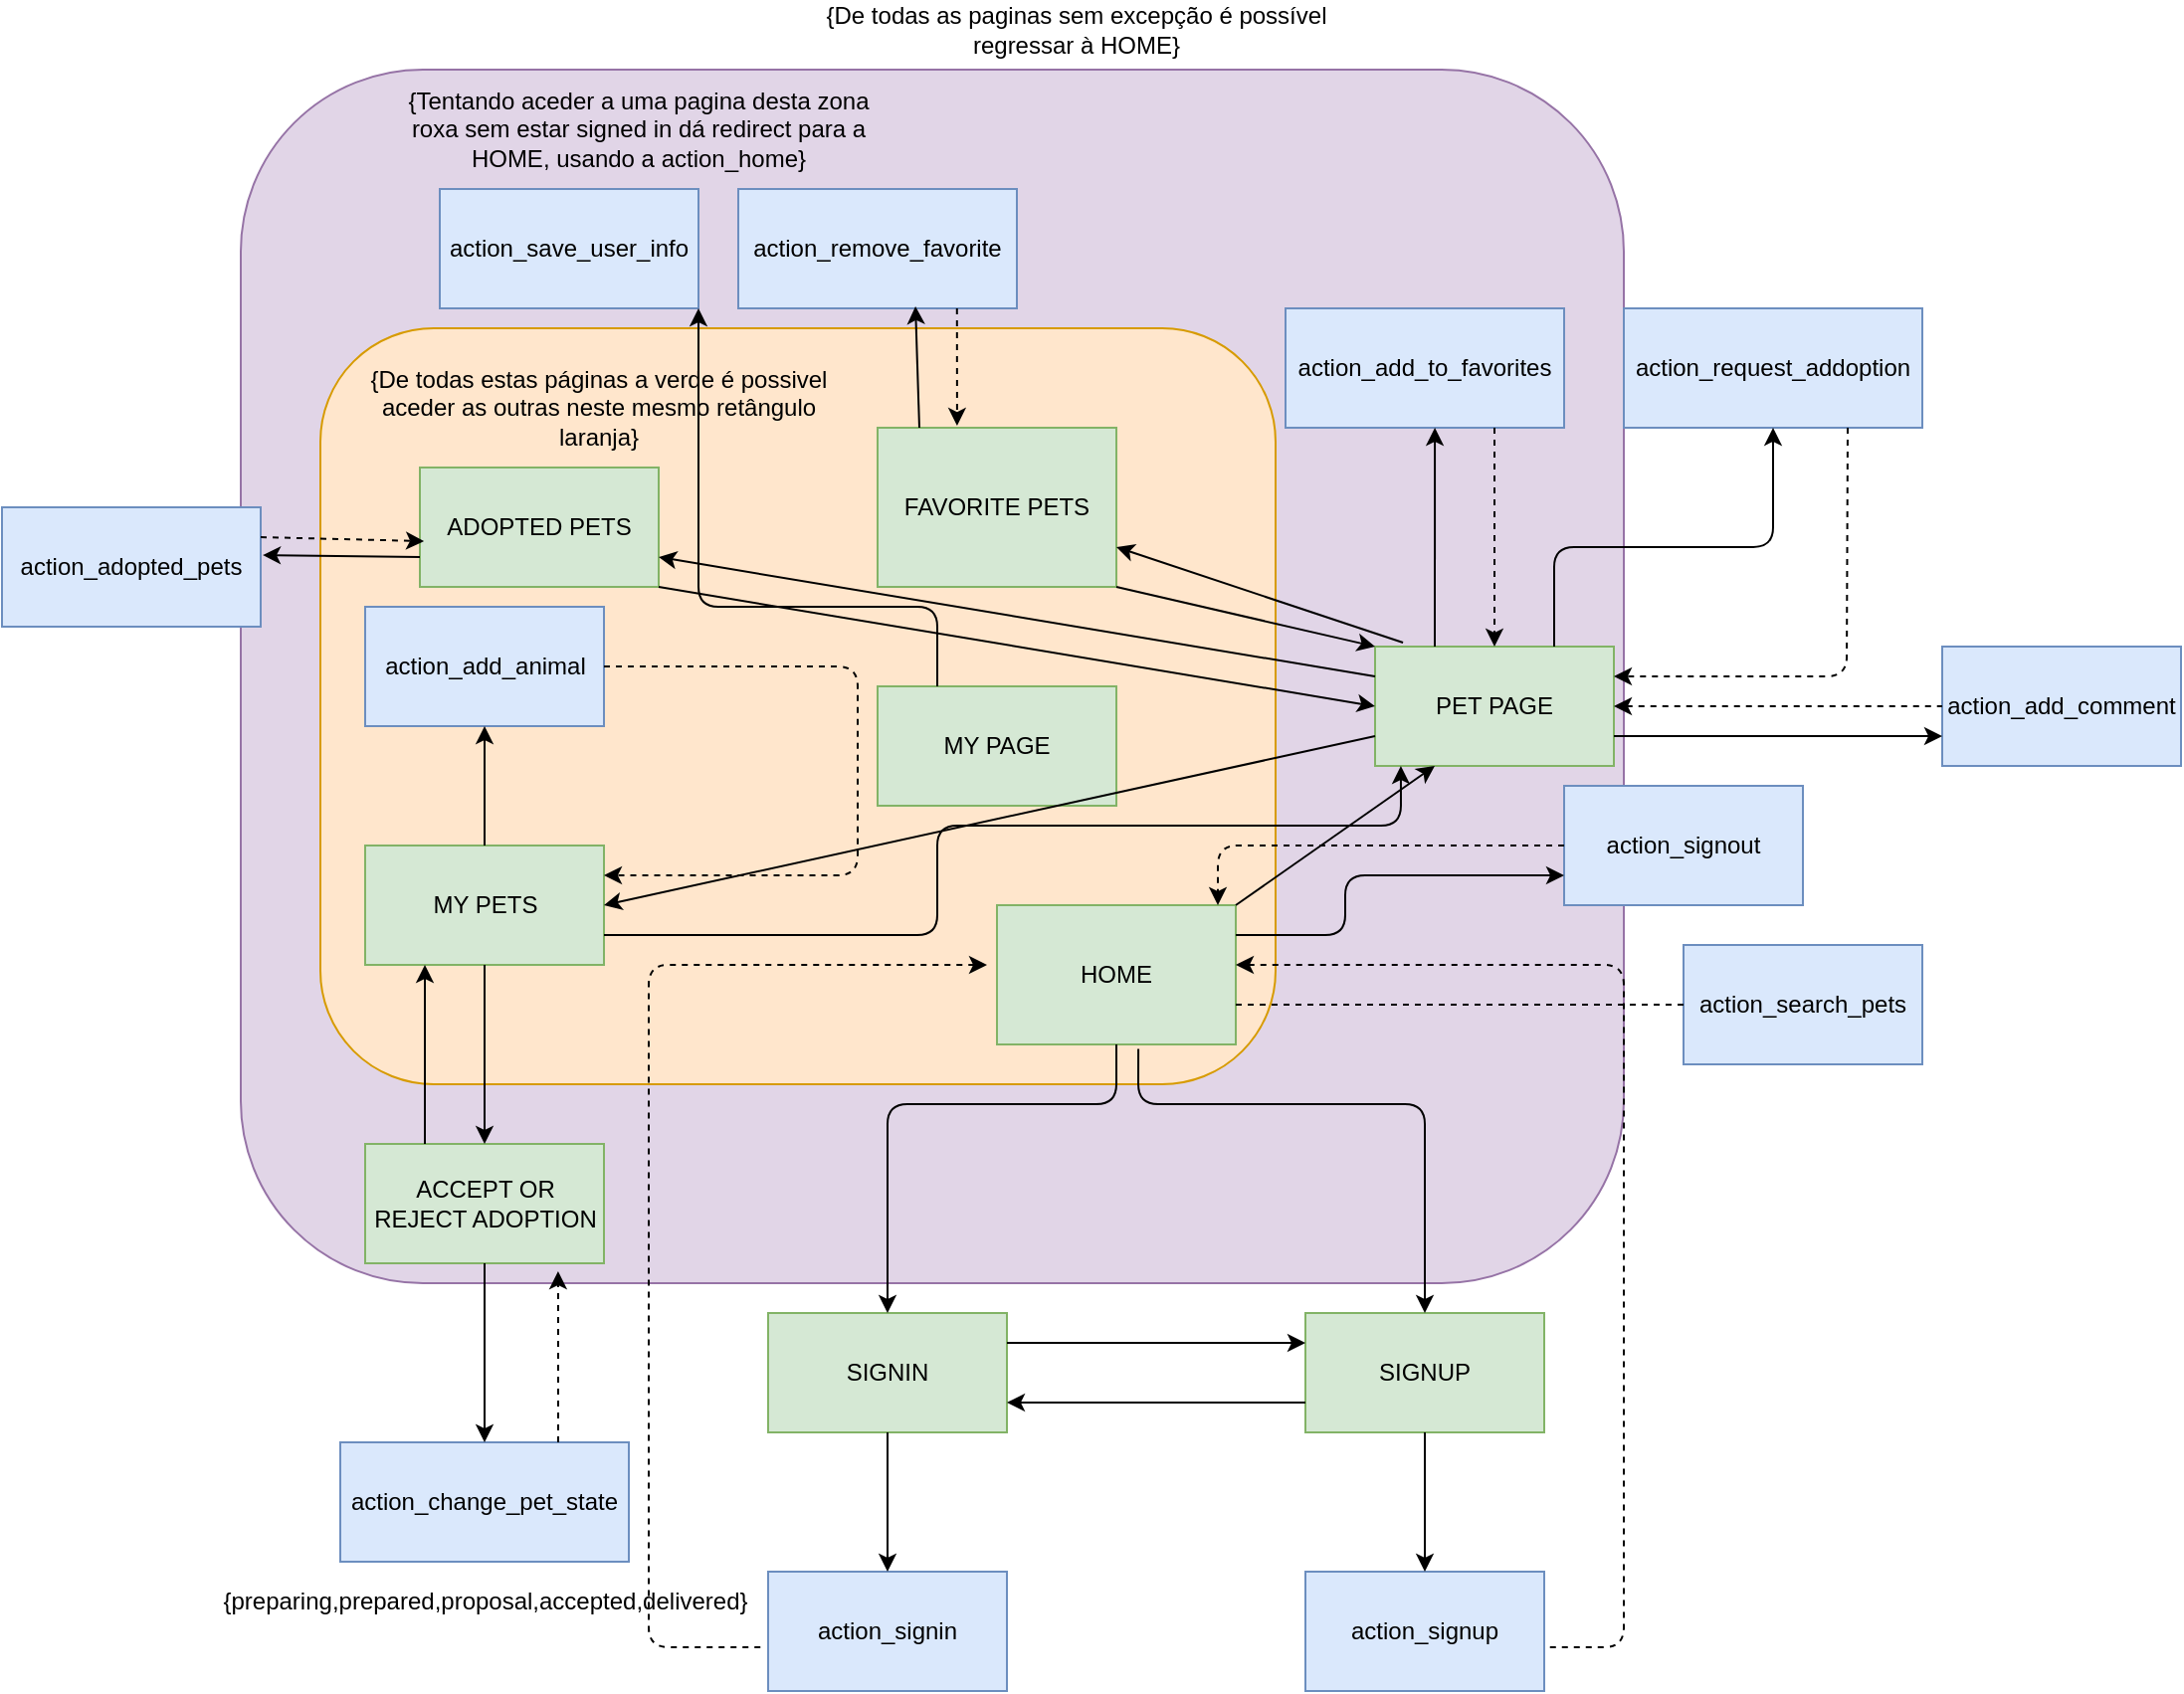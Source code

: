 <mxfile version="13.8.7" type="device"><diagram id="XWpHsql_ofQI0rR5X8bG" name="Page-1"><mxGraphModel dx="2523" dy="2012" grid="1" gridSize="10" guides="1" tooltips="1" connect="1" arrows="1" fold="1" page="1" pageScale="1" pageWidth="850" pageHeight="1100" math="0" shadow="0"><root><mxCell id="0"/><mxCell id="1" parent="0"/><mxCell id="kvweHuMEYdo-wuvcg06k-28" value="" style="rounded=1;whiteSpace=wrap;html=1;fillColor=#e1d5e7;strokeColor=#9673a6;" vertex="1" parent="1"><mxGeometry x="-100" y="-160" width="695" height="610" as="geometry"/></mxCell><mxCell id="kvweHuMEYdo-wuvcg06k-10" value="" style="rounded=1;whiteSpace=wrap;html=1;fillColor=#ffe6cc;strokeColor=#d79b00;" vertex="1" parent="1"><mxGeometry x="-60" y="-30" width="480" height="380" as="geometry"/></mxCell><mxCell id="ta5gJBA0bKrfVRaES1ic-1" value="SIGNIN" style="rounded=0;whiteSpace=wrap;html=1;fillColor=#d5e8d4;strokeColor=#82b366;" parent="1" vertex="1"><mxGeometry x="165" y="465" width="120" height="60" as="geometry"/></mxCell><mxCell id="ta5gJBA0bKrfVRaES1ic-2" value="SIGNUP" style="rounded=0;whiteSpace=wrap;html=1;fillColor=#d5e8d4;strokeColor=#82b366;" parent="1" vertex="1"><mxGeometry x="435" y="465" width="120" height="60" as="geometry"/></mxCell><mxCell id="ta5gJBA0bKrfVRaES1ic-3" value="HOME" style="rounded=0;whiteSpace=wrap;html=1;fillColor=#d5e8d4;strokeColor=#82b366;" parent="1" vertex="1"><mxGeometry x="280" y="260" width="120" height="70" as="geometry"/></mxCell><mxCell id="ta5gJBA0bKrfVRaES1ic-4" value="&lt;div&gt;action_add_animal&lt;/div&gt;" style="rounded=0;whiteSpace=wrap;html=1;fillColor=#dae8fc;strokeColor=#6c8ebf;" parent="1" vertex="1"><mxGeometry x="-37.5" y="110" width="120" height="60" as="geometry"/></mxCell><mxCell id="ta5gJBA0bKrfVRaES1ic-5" value="PET PAGE" style="rounded=0;whiteSpace=wrap;html=1;fillColor=#d5e8d4;strokeColor=#82b366;" parent="1" vertex="1"><mxGeometry x="470" y="130" width="120" height="60" as="geometry"/></mxCell><mxCell id="ta5gJBA0bKrfVRaES1ic-7" value="FAVORITE PETS" style="rounded=0;whiteSpace=wrap;html=1;fillColor=#d5e8d4;strokeColor=#82b366;" parent="1" vertex="1"><mxGeometry x="220" y="20" width="120" height="80" as="geometry"/></mxCell><mxCell id="ta5gJBA0bKrfVRaES1ic-8" value="ACCEPT OR REJECT ADOPTION" style="rounded=0;whiteSpace=wrap;html=1;fillColor=#d5e8d4;strokeColor=#82b366;" parent="1" vertex="1"><mxGeometry x="-37.5" y="380" width="120" height="60" as="geometry"/></mxCell><mxCell id="ta5gJBA0bKrfVRaES1ic-9" value="" style="endArrow=classic;html=1;exitX=0.5;exitY=1;exitDx=0;exitDy=0;entryX=0.5;entryY=0;entryDx=0;entryDy=0;fillColor=#d5e8d4;" parent="1" source="ta5gJBA0bKrfVRaES1ic-3" target="ta5gJBA0bKrfVRaES1ic-1" edge="1"><mxGeometry width="50" height="50" relative="1" as="geometry"><mxPoint x="425" y="340" as="sourcePoint"/><mxPoint x="475" y="290" as="targetPoint"/><Array as="points"><mxPoint x="340" y="360"/><mxPoint x="225" y="360"/></Array></mxGeometry></mxCell><mxCell id="ta5gJBA0bKrfVRaES1ic-10" value="" style="endArrow=classic;html=1;exitX=0.592;exitY=1.033;exitDx=0;exitDy=0;exitPerimeter=0;entryX=0.5;entryY=0;entryDx=0;entryDy=0;fillColor=#d5e8d4;" parent="1" source="ta5gJBA0bKrfVRaES1ic-3" target="ta5gJBA0bKrfVRaES1ic-2" edge="1"><mxGeometry width="50" height="50" relative="1" as="geometry"><mxPoint x="465" y="430" as="sourcePoint"/><mxPoint x="515" y="380" as="targetPoint"/><Array as="points"><mxPoint x="351" y="360"/><mxPoint x="495" y="360"/></Array></mxGeometry></mxCell><mxCell id="ta5gJBA0bKrfVRaES1ic-11" value="action_signin" style="rounded=0;whiteSpace=wrap;html=1;fillColor=#dae8fc;strokeColor=#6c8ebf;" parent="1" vertex="1"><mxGeometry x="165" y="595" width="120" height="60" as="geometry"/></mxCell><mxCell id="ta5gJBA0bKrfVRaES1ic-12" value="&lt;div&gt;action_signup&lt;/div&gt;" style="rounded=0;whiteSpace=wrap;html=1;fillColor=#dae8fc;strokeColor=#6c8ebf;" parent="1" vertex="1"><mxGeometry x="435" y="595" width="120" height="60" as="geometry"/></mxCell><mxCell id="ta5gJBA0bKrfVRaES1ic-13" value="" style="endArrow=classic;html=1;strokeColor=#000000;exitX=0.5;exitY=1;exitDx=0;exitDy=0;entryX=0.5;entryY=0;entryDx=0;entryDy=0;" parent="1" source="ta5gJBA0bKrfVRaES1ic-1" target="ta5gJBA0bKrfVRaES1ic-11" edge="1"><mxGeometry width="50" height="50" relative="1" as="geometry"><mxPoint x="465" y="495" as="sourcePoint"/><mxPoint x="515" y="445" as="targetPoint"/></mxGeometry></mxCell><mxCell id="ta5gJBA0bKrfVRaES1ic-14" value="" style="endArrow=none;dashed=1;html=1;strokeColor=#000000;rounded=1;startArrow=classic;startFill=1;entryX=-0.025;entryY=0.633;entryDx=0;entryDy=0;entryPerimeter=0;" parent="1" target="ta5gJBA0bKrfVRaES1ic-11" edge="1"><mxGeometry width="50" height="50" relative="1" as="geometry"><mxPoint x="275" y="290" as="sourcePoint"/><mxPoint x="125" y="540" as="targetPoint"/><Array as="points"><mxPoint x="105" y="290"/><mxPoint x="105" y="633"/></Array></mxGeometry></mxCell><mxCell id="ta5gJBA0bKrfVRaES1ic-15" value="" style="endArrow=classic;html=1;strokeColor=#000000;exitX=0.5;exitY=1;exitDx=0;exitDy=0;entryX=0.5;entryY=0;entryDx=0;entryDy=0;" parent="1" source="ta5gJBA0bKrfVRaES1ic-2" target="ta5gJBA0bKrfVRaES1ic-12" edge="1"><mxGeometry width="50" height="50" relative="1" as="geometry"><mxPoint x="235" y="535" as="sourcePoint"/><mxPoint x="235" y="605" as="targetPoint"/></mxGeometry></mxCell><mxCell id="ta5gJBA0bKrfVRaES1ic-16" value="" style="endArrow=none;dashed=1;html=1;strokeColor=#000000;rounded=1;startArrow=classic;startFill=1;entryX=1.008;entryY=0.633;entryDx=0;entryDy=0;entryPerimeter=0;" parent="1" target="ta5gJBA0bKrfVRaES1ic-12" edge="1"><mxGeometry width="50" height="50" relative="1" as="geometry"><mxPoint x="400" y="290" as="sourcePoint"/><mxPoint x="652" y="627.98" as="targetPoint"/><Array as="points"><mxPoint x="595" y="290"/><mxPoint x="595" y="633"/></Array></mxGeometry></mxCell><mxCell id="ta5gJBA0bKrfVRaES1ic-20" value="MY PETS" style="rounded=0;whiteSpace=wrap;html=1;fillColor=#d5e8d4;strokeColor=#82b366;" parent="1" vertex="1"><mxGeometry x="-37.5" y="230" width="120" height="60" as="geometry"/></mxCell><mxCell id="ta5gJBA0bKrfVRaES1ic-22" value="" style="endArrow=classic;html=1;strokeColor=#000000;exitX=0.5;exitY=1;exitDx=0;exitDy=0;entryX=0.5;entryY=0;entryDx=0;entryDy=0;" parent="1" source="ta5gJBA0bKrfVRaES1ic-20" target="ta5gJBA0bKrfVRaES1ic-8" edge="1"><mxGeometry width="50" height="50" relative="1" as="geometry"><mxPoint x="52.5" y="360" as="sourcePoint"/><mxPoint x="102.5" y="310" as="targetPoint"/></mxGeometry></mxCell><mxCell id="ta5gJBA0bKrfVRaES1ic-23" value="" style="endArrow=classic;html=1;strokeColor=#000000;exitX=0.5;exitY=0;exitDx=0;exitDy=0;entryX=0.5;entryY=1;entryDx=0;entryDy=0;" parent="1" source="ta5gJBA0bKrfVRaES1ic-20" target="ta5gJBA0bKrfVRaES1ic-4" edge="1"><mxGeometry width="50" height="50" relative="1" as="geometry"><mxPoint x="112.5" y="210" as="sourcePoint"/><mxPoint x="162.5" y="160" as="targetPoint"/></mxGeometry></mxCell><mxCell id="ta5gJBA0bKrfVRaES1ic-24" value="" style="endArrow=classic;dashed=1;html=1;strokeColor=#000000;startArrow=none;startFill=0;entryX=1;entryY=0.25;entryDx=0;entryDy=0;exitX=1;exitY=0.5;exitDx=0;exitDy=0;endFill=1;" parent="1" source="ta5gJBA0bKrfVRaES1ic-4" target="ta5gJBA0bKrfVRaES1ic-20" edge="1"><mxGeometry width="50" height="50" relative="1" as="geometry"><mxPoint x="550" y="420" as="sourcePoint"/><mxPoint x="600" y="370" as="targetPoint"/><Array as="points"><mxPoint x="210" y="140"/><mxPoint x="210" y="245"/></Array></mxGeometry></mxCell><mxCell id="ta5gJBA0bKrfVRaES1ic-25" value="action_change_pet_state" style="rounded=0;whiteSpace=wrap;html=1;fillColor=#dae8fc;strokeColor=#6c8ebf;" parent="1" vertex="1"><mxGeometry x="-50" y="530" width="145" height="60" as="geometry"/></mxCell><mxCell id="ta5gJBA0bKrfVRaES1ic-28" value="" style="endArrow=classic;html=1;strokeColor=#000000;exitX=0.5;exitY=1;exitDx=0;exitDy=0;entryX=0.5;entryY=0;entryDx=0;entryDy=0;" parent="1" source="ta5gJBA0bKrfVRaES1ic-8" target="ta5gJBA0bKrfVRaES1ic-25" edge="1"><mxGeometry width="50" height="50" relative="1" as="geometry"><mxPoint x="22.5" y="510" as="sourcePoint"/><mxPoint x="72.5" y="460" as="targetPoint"/></mxGeometry></mxCell><mxCell id="ta5gJBA0bKrfVRaES1ic-29" value="" style="endArrow=classic;dashed=1;html=1;strokeColor=#000000;entryX=0.808;entryY=1.067;entryDx=0;entryDy=0;entryPerimeter=0;endFill=1;" parent="1" target="ta5gJBA0bKrfVRaES1ic-8" edge="1"><mxGeometry width="50" height="50" relative="1" as="geometry"><mxPoint x="59.5" y="530" as="sourcePoint"/><mxPoint x="102.5" y="450" as="targetPoint"/></mxGeometry></mxCell><mxCell id="ta5gJBA0bKrfVRaES1ic-30" value="{preparing,prepared,proposal,accepted,delivered}" style="text;html=1;strokeColor=none;fillColor=none;align=center;verticalAlign=middle;whiteSpace=wrap;rounded=0;" parent="1" vertex="1"><mxGeometry x="2.5" y="600" width="40" height="20" as="geometry"/></mxCell><mxCell id="ta5gJBA0bKrfVRaES1ic-31" value="MY PAGE" style="rounded=0;whiteSpace=wrap;html=1;fillColor=#d5e8d4;strokeColor=#82b366;" parent="1" vertex="1"><mxGeometry x="220" y="150" width="120" height="60" as="geometry"/></mxCell><mxCell id="ta5gJBA0bKrfVRaES1ic-34" value="&lt;div&gt;action_add_to_favorites&lt;/div&gt;" style="rounded=0;whiteSpace=wrap;html=1;fillColor=#dae8fc;strokeColor=#6c8ebf;" parent="1" vertex="1"><mxGeometry x="425" y="-40" width="140" height="60" as="geometry"/></mxCell><mxCell id="ta5gJBA0bKrfVRaES1ic-36" value="" style="endArrow=classic;html=1;strokeColor=#000000;exitX=0.25;exitY=0;exitDx=0;exitDy=0;entryX=0.536;entryY=1;entryDx=0;entryDy=0;entryPerimeter=0;" parent="1" source="ta5gJBA0bKrfVRaES1ic-5" target="ta5gJBA0bKrfVRaES1ic-34" edge="1"><mxGeometry width="50" height="50" relative="1" as="geometry"><mxPoint x="530" y="60" as="sourcePoint"/><mxPoint x="580" y="10" as="targetPoint"/></mxGeometry></mxCell><mxCell id="ta5gJBA0bKrfVRaES1ic-37" value="" style="endArrow=classic;dashed=1;html=1;strokeColor=#000000;endFill=1;exitX=0.75;exitY=1;exitDx=0;exitDy=0;entryX=0.5;entryY=0;entryDx=0;entryDy=0;" parent="1" source="ta5gJBA0bKrfVRaES1ic-34" target="ta5gJBA0bKrfVRaES1ic-5" edge="1"><mxGeometry width="50" height="50" relative="1" as="geometry"><mxPoint x="425" y="20" as="sourcePoint"/><mxPoint x="505" y="130" as="targetPoint"/></mxGeometry></mxCell><mxCell id="ta5gJBA0bKrfVRaES1ic-38" value="" style="endArrow=classic;html=1;strokeColor=#000000;exitX=1;exitY=0.25;exitDx=0;exitDy=0;entryX=0;entryY=0.25;entryDx=0;entryDy=0;" parent="1" source="ta5gJBA0bKrfVRaES1ic-1" target="ta5gJBA0bKrfVRaES1ic-2" edge="1"><mxGeometry width="50" height="50" relative="1" as="geometry"><mxPoint x="325" y="510" as="sourcePoint"/><mxPoint x="375" y="460" as="targetPoint"/></mxGeometry></mxCell><mxCell id="ta5gJBA0bKrfVRaES1ic-39" value="" style="endArrow=classic;html=1;strokeColor=#000000;exitX=0;exitY=0.75;exitDx=0;exitDy=0;entryX=1;entryY=0.75;entryDx=0;entryDy=0;" parent="1" source="ta5gJBA0bKrfVRaES1ic-2" target="ta5gJBA0bKrfVRaES1ic-1" edge="1"><mxGeometry width="50" height="50" relative="1" as="geometry"><mxPoint x="465" y="375" as="sourcePoint"/><mxPoint x="515" y="325" as="targetPoint"/></mxGeometry></mxCell><mxCell id="ta5gJBA0bKrfVRaES1ic-40" value="action_signout" style="rounded=0;whiteSpace=wrap;html=1;fillColor=#dae8fc;strokeColor=#6c8ebf;" parent="1" vertex="1"><mxGeometry x="565" y="200" width="120" height="60" as="geometry"/></mxCell><mxCell id="ta5gJBA0bKrfVRaES1ic-41" value="" style="endArrow=classic;html=1;strokeColor=#000000;entryX=0;entryY=0.75;entryDx=0;entryDy=0;" parent="1" target="ta5gJBA0bKrfVRaES1ic-40" edge="1"><mxGeometry width="50" height="50" relative="1" as="geometry"><mxPoint x="400" y="275" as="sourcePoint"/><mxPoint x="515" y="260" as="targetPoint"/><Array as="points"><mxPoint x="455" y="275"/><mxPoint x="455" y="245"/></Array></mxGeometry></mxCell><mxCell id="ta5gJBA0bKrfVRaES1ic-42" value="action_request_addoption" style="rounded=0;whiteSpace=wrap;html=1;fillColor=#dae8fc;strokeColor=#6c8ebf;" parent="1" vertex="1"><mxGeometry x="595" y="-40" width="150" height="60" as="geometry"/></mxCell><mxCell id="ta5gJBA0bKrfVRaES1ic-43" value="" style="endArrow=classic;html=1;strokeColor=#000000;exitX=0.75;exitY=0;exitDx=0;exitDy=0;entryX=0.5;entryY=1;entryDx=0;entryDy=0;" parent="1" source="ta5gJBA0bKrfVRaES1ic-5" target="ta5gJBA0bKrfVRaES1ic-42" edge="1"><mxGeometry width="50" height="50" relative="1" as="geometry"><mxPoint x="665" y="55" as="sourcePoint"/><mxPoint x="715" y="5" as="targetPoint"/><Array as="points"><mxPoint x="560" y="80"/><mxPoint x="670" y="80"/></Array></mxGeometry></mxCell><mxCell id="ta5gJBA0bKrfVRaES1ic-44" value="" style="endArrow=classic;dashed=1;html=1;strokeColor=#000000;endFill=1;entryX=1;entryY=0.25;entryDx=0;entryDy=0;exitX=0.75;exitY=1;exitDx=0;exitDy=0;" parent="1" source="ta5gJBA0bKrfVRaES1ic-42" target="ta5gJBA0bKrfVRaES1ic-5" edge="1"><mxGeometry width="50" height="50" relative="1" as="geometry"><mxPoint x="524" y="60" as="sourcePoint"/><mxPoint x="524" y="129" as="targetPoint"/><Array as="points"><mxPoint x="707" y="145"/></Array></mxGeometry></mxCell><mxCell id="ta5gJBA0bKrfVRaES1ic-45" value="" style="endArrow=classic;dashed=1;html=1;strokeColor=#000000;exitX=0;exitY=0.5;exitDx=0;exitDy=0;startArrow=none;startFill=0;endFill=1;" parent="1" source="ta5gJBA0bKrfVRaES1ic-40" edge="1"><mxGeometry width="50" height="50" relative="1" as="geometry"><mxPoint x="495" y="220" as="sourcePoint"/><mxPoint x="391" y="260" as="targetPoint"/><Array as="points"><mxPoint x="391" y="230"/></Array></mxGeometry></mxCell><mxCell id="ta5gJBA0bKrfVRaES1ic-47" value="action_save_user_info" style="rounded=0;whiteSpace=wrap;html=1;fillColor=#dae8fc;strokeColor=#6c8ebf;" parent="1" vertex="1"><mxGeometry y="-100" width="130" height="60" as="geometry"/></mxCell><mxCell id="ta5gJBA0bKrfVRaES1ic-48" value="" style="endArrow=classic;html=1;strokeColor=#000000;exitX=0.25;exitY=0;exitDx=0;exitDy=0;entryX=1;entryY=1;entryDx=0;entryDy=0;" parent="1" source="ta5gJBA0bKrfVRaES1ic-31" target="ta5gJBA0bKrfVRaES1ic-47" edge="1"><mxGeometry width="50" height="50" relative="1" as="geometry"><mxPoint x="110" y="90" as="sourcePoint"/><mxPoint x="158" y="80" as="targetPoint"/><Array as="points"><mxPoint x="250" y="110"/><mxPoint x="130" y="110"/></Array></mxGeometry></mxCell><mxCell id="ta5gJBA0bKrfVRaES1ic-51" value="&lt;div&gt;action_search_pets&lt;/div&gt;" style="rounded=0;whiteSpace=wrap;html=1;fillColor=#dae8fc;strokeColor=#6c8ebf;" parent="1" vertex="1"><mxGeometry x="625" y="280" width="120" height="60" as="geometry"/></mxCell><mxCell id="ta5gJBA0bKrfVRaES1ic-52" value="" style="endArrow=none;dashed=1;html=1;strokeColor=#000000;entryX=0;entryY=0.5;entryDx=0;entryDy=0;" parent="1" target="ta5gJBA0bKrfVRaES1ic-51" edge="1"><mxGeometry width="50" height="50" relative="1" as="geometry"><mxPoint x="400" y="310" as="sourcePoint"/><mxPoint x="395" y="250" as="targetPoint"/></mxGeometry></mxCell><mxCell id="ta5gJBA0bKrfVRaES1ic-55" value="{De todas as paginas sem excepção é possível regressar à HOME}" style="text;html=1;strokeColor=none;fillColor=none;align=center;verticalAlign=middle;whiteSpace=wrap;rounded=0;" parent="1" vertex="1"><mxGeometry x="190" y="-190" width="260" height="20" as="geometry"/></mxCell><mxCell id="ta5gJBA0bKrfVRaES1ic-56" value="action_add_comment" style="rounded=0;whiteSpace=wrap;html=1;fillColor=#dae8fc;strokeColor=#6c8ebf;" parent="1" vertex="1"><mxGeometry x="755" y="130" width="120" height="60" as="geometry"/></mxCell><mxCell id="ta5gJBA0bKrfVRaES1ic-57" value="" style="endArrow=classic;html=1;strokeColor=#000000;exitX=1;exitY=0.75;exitDx=0;exitDy=0;entryX=0;entryY=0.75;entryDx=0;entryDy=0;" parent="1" source="ta5gJBA0bKrfVRaES1ic-5" target="ta5gJBA0bKrfVRaES1ic-56" edge="1"><mxGeometry width="50" height="50" relative="1" as="geometry"><mxPoint x="265" y="310" as="sourcePoint"/><mxPoint x="315" y="260" as="targetPoint"/></mxGeometry></mxCell><mxCell id="ta5gJBA0bKrfVRaES1ic-58" value="" style="endArrow=none;dashed=1;html=1;strokeColor=#000000;exitX=1;exitY=0.5;exitDx=0;exitDy=0;entryX=0;entryY=0.5;entryDx=0;entryDy=0;startArrow=classic;startFill=1;" parent="1" source="ta5gJBA0bKrfVRaES1ic-5" target="ta5gJBA0bKrfVRaES1ic-56" edge="1"><mxGeometry width="50" height="50" relative="1" as="geometry"><mxPoint x="265" y="310" as="sourcePoint"/><mxPoint x="315" y="260" as="targetPoint"/></mxGeometry></mxCell><mxCell id="kvweHuMEYdo-wuvcg06k-1" value="action_remove_favorite" style="rounded=0;whiteSpace=wrap;html=1;fillColor=#dae8fc;strokeColor=#6c8ebf;" vertex="1" parent="1"><mxGeometry x="150" y="-100" width="140" height="60" as="geometry"/></mxCell><mxCell id="kvweHuMEYdo-wuvcg06k-2" value="" style="endArrow=classic;html=1;exitX=0.175;exitY=0;exitDx=0;exitDy=0;entryX=0.636;entryY=0.983;entryDx=0;entryDy=0;exitPerimeter=0;entryPerimeter=0;" edge="1" parent="1" source="ta5gJBA0bKrfVRaES1ic-7" target="kvweHuMEYdo-wuvcg06k-1"><mxGeometry width="50" height="50" relative="1" as="geometry"><mxPoint x="180" y="20" as="sourcePoint"/><mxPoint x="230" y="-30" as="targetPoint"/></mxGeometry></mxCell><mxCell id="kvweHuMEYdo-wuvcg06k-4" value="" style="endArrow=classic;dashed=1;html=1;strokeColor=#000000;endFill=1;entryX=0.333;entryY=-0.012;entryDx=0;entryDy=0;entryPerimeter=0;exitX=0.785;exitY=1;exitDx=0;exitDy=0;exitPerimeter=0;" edge="1" parent="1" source="kvweHuMEYdo-wuvcg06k-1" target="ta5gJBA0bKrfVRaES1ic-7"><mxGeometry width="50" height="50" relative="1" as="geometry"><mxPoint x="260" y="-30" as="sourcePoint"/><mxPoint x="435" y="90" as="targetPoint"/></mxGeometry></mxCell><mxCell id="kvweHuMEYdo-wuvcg06k-11" value="{De todas estas páginas a verde é possivel aceder as outras neste mesmo retângulo laranja}" style="text;html=1;strokeColor=none;fillColor=none;align=center;verticalAlign=middle;whiteSpace=wrap;rounded=0;" vertex="1" parent="1"><mxGeometry x="-50" width="260" height="20" as="geometry"/></mxCell><mxCell id="kvweHuMEYdo-wuvcg06k-12" value="" style="endArrow=classic;html=1;exitX=1;exitY=0.75;exitDx=0;exitDy=0;entryX=0.108;entryY=1;entryDx=0;entryDy=0;entryPerimeter=0;" edge="1" parent="1" source="ta5gJBA0bKrfVRaES1ic-20" target="ta5gJBA0bKrfVRaES1ic-5"><mxGeometry width="50" height="50" relative="1" as="geometry"><mxPoint x="330" y="220" as="sourcePoint"/><mxPoint x="380" y="170" as="targetPoint"/><Array as="points"><mxPoint x="250" y="275"/><mxPoint x="250" y="220"/><mxPoint x="483" y="220"/></Array></mxGeometry></mxCell><mxCell id="kvweHuMEYdo-wuvcg06k-14" value="" style="endArrow=classic;html=1;exitX=1;exitY=1;exitDx=0;exitDy=0;entryX=0;entryY=0;entryDx=0;entryDy=0;" edge="1" parent="1" source="ta5gJBA0bKrfVRaES1ic-7" target="ta5gJBA0bKrfVRaES1ic-5"><mxGeometry width="50" height="50" relative="1" as="geometry"><mxPoint x="330" y="220" as="sourcePoint"/><mxPoint x="380" y="170" as="targetPoint"/></mxGeometry></mxCell><mxCell id="kvweHuMEYdo-wuvcg06k-15" value="" style="endArrow=classic;html=1;exitX=1;exitY=0;exitDx=0;exitDy=0;entryX=0.25;entryY=1;entryDx=0;entryDy=0;" edge="1" parent="1" source="ta5gJBA0bKrfVRaES1ic-3" target="ta5gJBA0bKrfVRaES1ic-5"><mxGeometry width="50" height="50" relative="1" as="geometry"><mxPoint x="330" y="220" as="sourcePoint"/><mxPoint x="380" y="170" as="targetPoint"/></mxGeometry></mxCell><mxCell id="kvweHuMEYdo-wuvcg06k-16" value="" style="endArrow=classic;html=1;exitX=0.25;exitY=0;exitDx=0;exitDy=0;entryX=0.25;entryY=1;entryDx=0;entryDy=0;" edge="1" parent="1" source="ta5gJBA0bKrfVRaES1ic-8" target="ta5gJBA0bKrfVRaES1ic-20"><mxGeometry width="50" height="50" relative="1" as="geometry"><mxPoint x="330" y="220" as="sourcePoint"/><mxPoint x="380" y="170" as="targetPoint"/></mxGeometry></mxCell><mxCell id="kvweHuMEYdo-wuvcg06k-17" value="" style="endArrow=classic;html=1;exitX=0.117;exitY=-0.033;exitDx=0;exitDy=0;exitPerimeter=0;" edge="1" parent="1" source="ta5gJBA0bKrfVRaES1ic-5" target="ta5gJBA0bKrfVRaES1ic-7"><mxGeometry width="50" height="50" relative="1" as="geometry"><mxPoint x="330" y="220" as="sourcePoint"/><mxPoint x="380" y="170" as="targetPoint"/></mxGeometry></mxCell><mxCell id="kvweHuMEYdo-wuvcg06k-18" value="" style="endArrow=classic;html=1;exitX=0;exitY=0.75;exitDx=0;exitDy=0;entryX=1;entryY=0.5;entryDx=0;entryDy=0;" edge="1" parent="1" source="ta5gJBA0bKrfVRaES1ic-5" target="ta5gJBA0bKrfVRaES1ic-20"><mxGeometry width="50" height="50" relative="1" as="geometry"><mxPoint x="330" y="220" as="sourcePoint"/><mxPoint x="380" y="170" as="targetPoint"/></mxGeometry></mxCell><mxCell id="kvweHuMEYdo-wuvcg06k-19" value="ADOPTED PETS" style="rounded=0;whiteSpace=wrap;html=1;fillColor=#d5e8d4;strokeColor=#82b366;" vertex="1" parent="1"><mxGeometry x="-10" y="40" width="120" height="60" as="geometry"/></mxCell><mxCell id="kvweHuMEYdo-wuvcg06k-20" value="action_adopted_pets" style="rounded=0;whiteSpace=wrap;html=1;fillColor=#dae8fc;strokeColor=#6c8ebf;" vertex="1" parent="1"><mxGeometry x="-220" y="60" width="130" height="60" as="geometry"/></mxCell><mxCell id="kvweHuMEYdo-wuvcg06k-21" value="" style="endArrow=classic;html=1;exitX=0;exitY=0.75;exitDx=0;exitDy=0;entryX=1.008;entryY=0.4;entryDx=0;entryDy=0;entryPerimeter=0;" edge="1" parent="1" source="kvweHuMEYdo-wuvcg06k-19" target="kvweHuMEYdo-wuvcg06k-20"><mxGeometry width="50" height="50" relative="1" as="geometry"><mxPoint x="330" y="250" as="sourcePoint"/><mxPoint x="380" y="200" as="targetPoint"/></mxGeometry></mxCell><mxCell id="kvweHuMEYdo-wuvcg06k-23" value="" style="endArrow=classic;dashed=1;html=1;exitX=1;exitY=0.25;exitDx=0;exitDy=0;entryX=0.017;entryY=0.617;entryDx=0;entryDy=0;entryPerimeter=0;endFill=1;" edge="1" parent="1" source="kvweHuMEYdo-wuvcg06k-20" target="kvweHuMEYdo-wuvcg06k-19"><mxGeometry width="50" height="50" relative="1" as="geometry"><mxPoint x="330" y="250" as="sourcePoint"/><mxPoint x="380" y="200" as="targetPoint"/></mxGeometry></mxCell><mxCell id="kvweHuMEYdo-wuvcg06k-24" value="" style="endArrow=classic;html=1;exitX=1;exitY=1;exitDx=0;exitDy=0;entryX=0;entryY=0.5;entryDx=0;entryDy=0;" edge="1" parent="1" source="kvweHuMEYdo-wuvcg06k-19" target="ta5gJBA0bKrfVRaES1ic-5"><mxGeometry width="50" height="50" relative="1" as="geometry"><mxPoint x="330" y="250" as="sourcePoint"/><mxPoint x="380" y="200" as="targetPoint"/></mxGeometry></mxCell><mxCell id="kvweHuMEYdo-wuvcg06k-25" value="" style="endArrow=classic;html=1;exitX=0;exitY=0.25;exitDx=0;exitDy=0;entryX=1;entryY=0.75;entryDx=0;entryDy=0;" edge="1" parent="1" source="ta5gJBA0bKrfVRaES1ic-5" target="kvweHuMEYdo-wuvcg06k-19"><mxGeometry width="50" height="50" relative="1" as="geometry"><mxPoint x="330" y="250" as="sourcePoint"/><mxPoint x="380" y="200" as="targetPoint"/></mxGeometry></mxCell><mxCell id="kvweHuMEYdo-wuvcg06k-27" value="{Tentando aceder a uma pagina desta zona roxa sem estar signed in dá redirect para a HOME, usando a action_home}" style="text;html=1;strokeColor=none;fillColor=none;align=center;verticalAlign=middle;whiteSpace=wrap;rounded=0;" vertex="1" parent="1"><mxGeometry x="-30" y="-140" width="260" height="20" as="geometry"/></mxCell></root></mxGraphModel></diagram></mxfile>